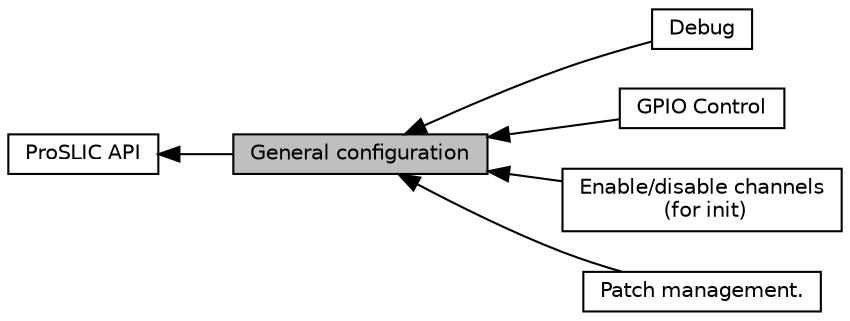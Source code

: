 digraph "General configuration"
{
  edge [fontname="Helvetica",fontsize="10",labelfontname="Helvetica",labelfontsize="10"];
  node [fontname="Helvetica",fontsize="10",shape=record];
  rankdir=LR;
  Node2 [label="Debug",height=0.2,width=0.4,color="black", fillcolor="white", style="filled",URL="$group___p_r_o_s_l_i_c___d_e_b_u_g.html"];
  Node5 [label="GPIO Control",height=0.2,width=0.4,color="black", fillcolor="white", style="filled",URL="$group___p_r_o_s_l_i_c___g_p_i_o.html"];
  Node3 [label="Enable/disable channels\l (for init)",height=0.2,width=0.4,color="black", fillcolor="white", style="filled",URL="$group___p_r_o_s_l_i_c___e_n_a_b_l_e.html"];
  Node1 [label="ProSLIC API",height=0.2,width=0.4,color="black", fillcolor="white", style="filled",URL="$group___pro_s_l_i_c___a_p_i.html"];
  Node0 [label="General configuration",height=0.2,width=0.4,color="black", fillcolor="grey75", style="filled", fontcolor="black"];
  Node4 [label="Patch management.",height=0.2,width=0.4,color="black", fillcolor="white", style="filled",URL="$group___p_r_o_s_l_i_c___p_a_t_c_h.html"];
  Node1->Node0 [shape=plaintext, dir="back", style="solid"];
  Node0->Node2 [shape=plaintext, dir="back", style="solid"];
  Node0->Node3 [shape=plaintext, dir="back", style="solid"];
  Node0->Node4 [shape=plaintext, dir="back", style="solid"];
  Node0->Node5 [shape=plaintext, dir="back", style="solid"];
}
